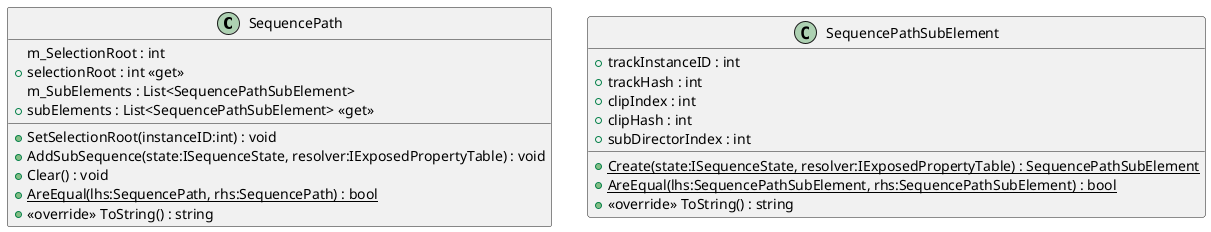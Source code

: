 @startuml
class SequencePath {
    m_SelectionRoot : int
    + selectionRoot : int <<get>>
    m_SubElements : List<SequencePathSubElement>
    + subElements : List<SequencePathSubElement> <<get>>
    + SetSelectionRoot(instanceID:int) : void
    + AddSubSequence(state:ISequenceState, resolver:IExposedPropertyTable) : void
    + Clear() : void
    + {static} AreEqual(lhs:SequencePath, rhs:SequencePath) : bool
    + <<override>> ToString() : string
}
class SequencePathSubElement {
    + trackInstanceID : int
    + trackHash : int
    + clipIndex : int
    + clipHash : int
    + subDirectorIndex : int
    + {static} Create(state:ISequenceState, resolver:IExposedPropertyTable) : SequencePathSubElement
    + {static} AreEqual(lhs:SequencePathSubElement, rhs:SequencePathSubElement) : bool
    + <<override>> ToString() : string
}
@enduml
